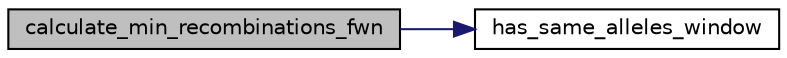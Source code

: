 digraph "calculate_min_recombinations_fwn"
{
 // LATEX_PDF_SIZE
  edge [fontname="Helvetica",fontsize="10",labelfontname="Helvetica",labelfontsize="10"];
  node [fontname="Helvetica",fontsize="10",shape=record];
  rankdir="LR";
  Node1 [label="calculate_min_recombinations_fwn",height=0.2,width=0.4,color="black", fillcolor="grey75", style="filled", fontcolor="black",tooltip="Identify markers in the genotype of offspring where recombination from its parents occured,..."];
  Node1 -> Node2 [color="midnightblue",fontsize="10",style="solid",fontname="Helvetica"];
  Node2 [label="has_same_alleles_window",height=0.2,width=0.4,color="black", fillcolor="white", style="filled",URL="$group__recomb.html#gab88223532880a22dfc966be4cdb4107b",tooltip="Simple operator to determine if at markers with indexes i to i+w inclusive, two genotypes share at le..."];
}
